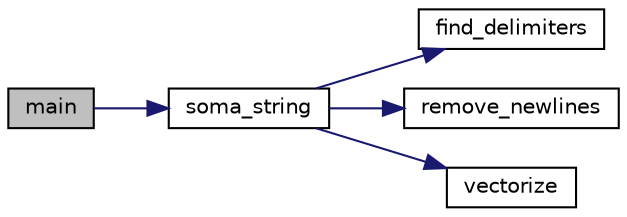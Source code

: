 digraph "main"
{
  edge [fontname="Helvetica",fontsize="10",labelfontname="Helvetica",labelfontsize="10"];
  node [fontname="Helvetica",fontsize="10",shape=record];
  rankdir="LR";
  Node0 [label="main",height=0.2,width=0.4,color="black", fillcolor="grey75", style="filled", fontcolor="black"];
  Node0 -> Node1 [color="midnightblue",fontsize="10",style="solid",fontname="Helvetica"];
  Node1 [label="soma_string",height=0.2,width=0.4,color="black", fillcolor="white", style="filled",URL="$string__soma_8cpp.html#a781699877e3eb1ffda778737f2467621",tooltip="Main function, responsible for delegating tasks and show the result. "];
  Node1 -> Node2 [color="midnightblue",fontsize="10",style="solid",fontname="Helvetica"];
  Node2 [label="find_delimiters",height=0.2,width=0.4,color="black", fillcolor="white", style="filled",URL="$string__soma_8cpp.html#ae5a739a193de257232d3345bf0401006",tooltip="Function for finding special delimiters. "];
  Node1 -> Node3 [color="midnightblue",fontsize="10",style="solid",fontname="Helvetica"];
  Node3 [label="remove_newlines",height=0.2,width=0.4,color="black", fillcolor="white", style="filled",URL="$string__soma_8cpp.html#a9439a2c945461bfec94d80ab46a9c3ae",tooltip="Function responsible for the removal of newlines in the string to be treated. "];
  Node1 -> Node4 [color="midnightblue",fontsize="10",style="solid",fontname="Helvetica"];
  Node4 [label="vectorize",height=0.2,width=0.4,color="black", fillcolor="white", style="filled",URL="$string__soma_8cpp.html#a77eac4da5d157df321a5fd6d239721c2",tooltip="Function to make the process of summing up the numbers in the string truly simple. "];
}
